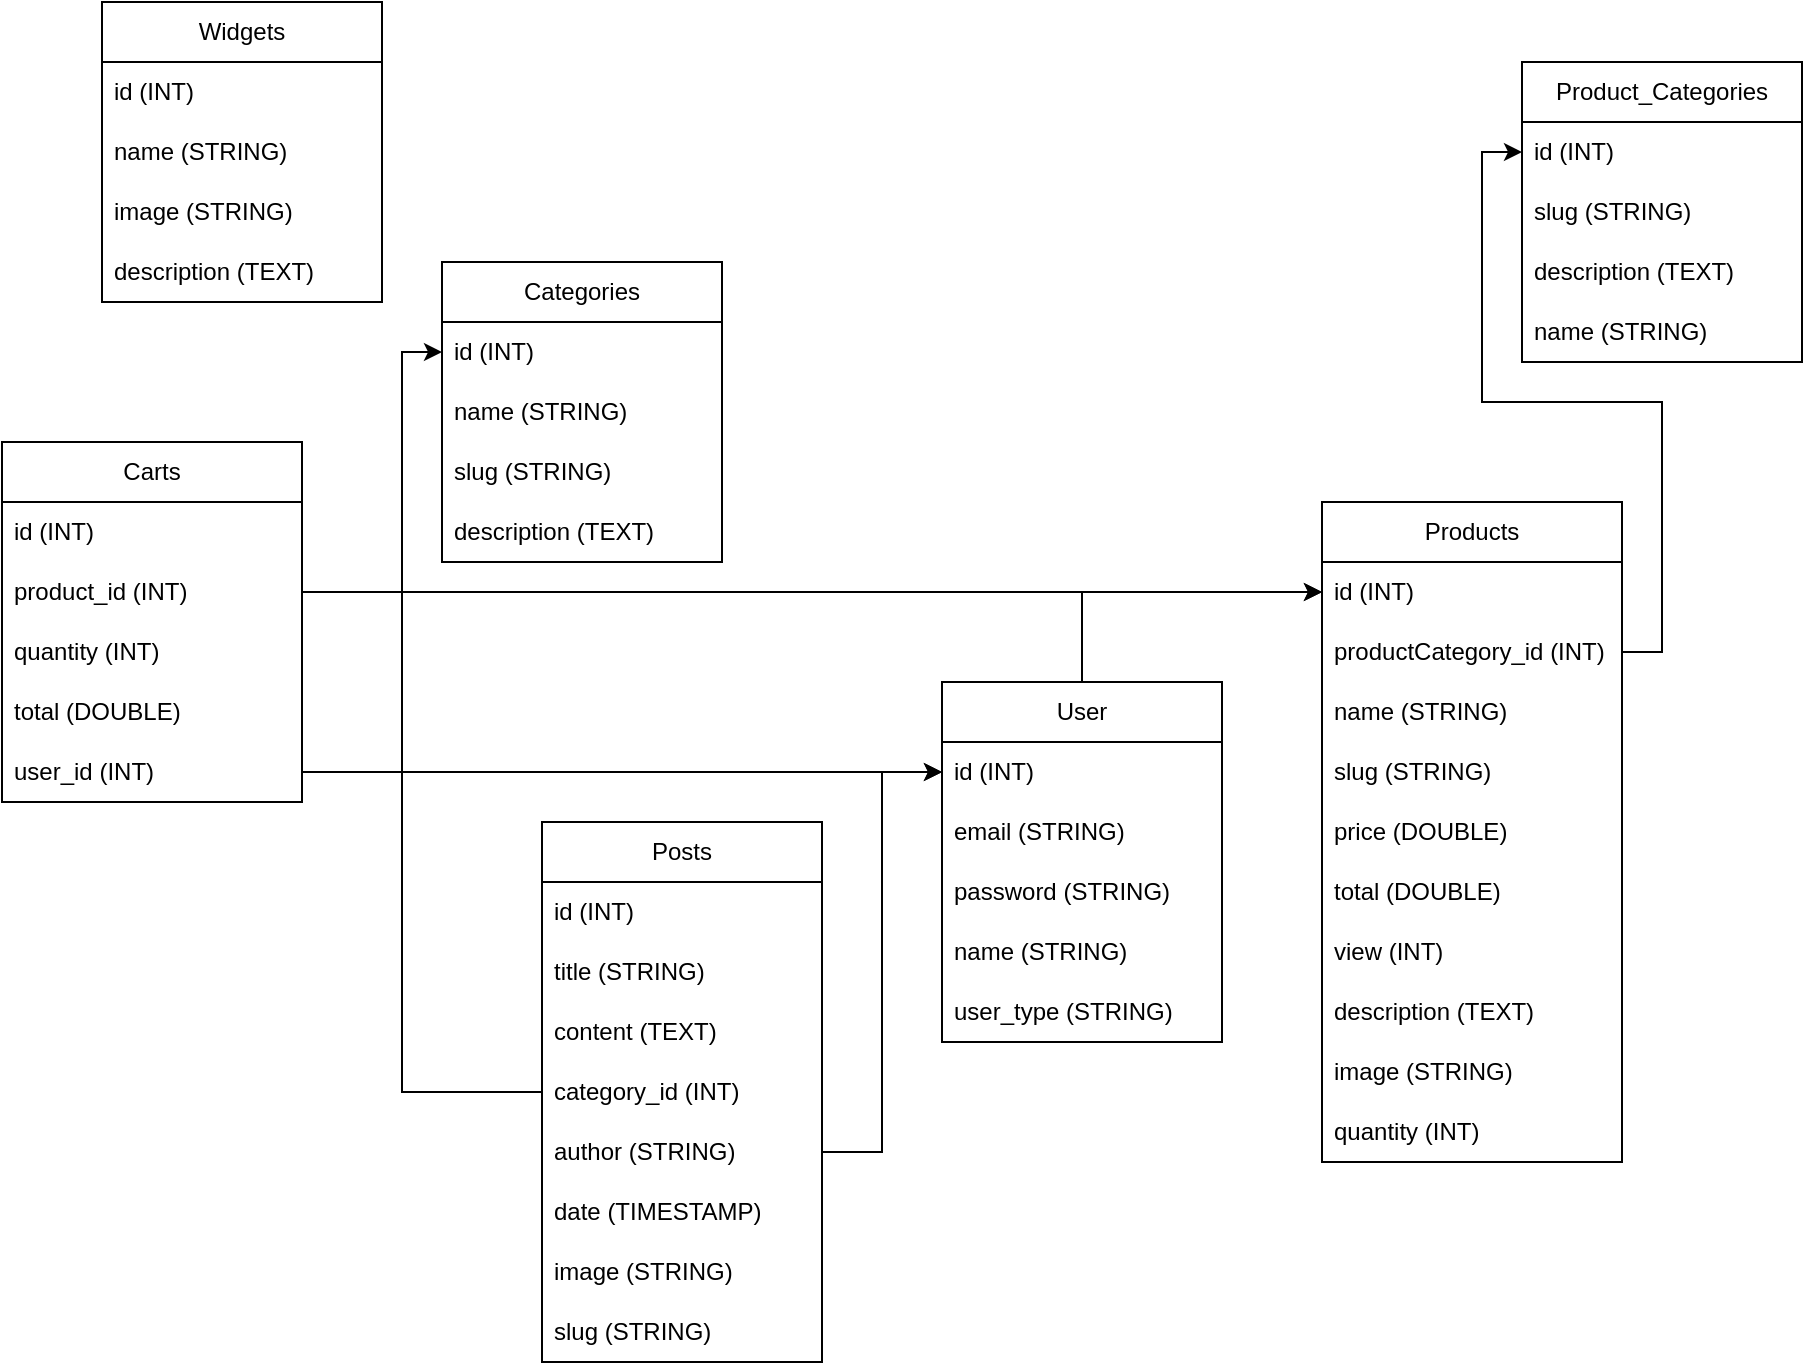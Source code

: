 <mxfile version="21.6.8" type="device">
  <diagram name="Trang-1" id="TP2k9kxdFUoyy7tJJTRJ">
    <mxGraphModel dx="1621" dy="1593" grid="1" gridSize="10" guides="1" tooltips="1" connect="1" arrows="1" fold="1" page="1" pageScale="1" pageWidth="827" pageHeight="1169" math="0" shadow="0">
      <root>
        <mxCell id="0" />
        <mxCell id="1" parent="0" />
        <mxCell id="s3DOoun70Od5AQNxIqKq-9" value="Products" style="swimlane;fontStyle=0;childLayout=stackLayout;horizontal=1;startSize=30;horizontalStack=0;resizeParent=1;resizeParentMax=0;resizeLast=0;collapsible=1;marginBottom=0;whiteSpace=wrap;html=1;" parent="1" vertex="1">
          <mxGeometry x="490" y="130" width="150" height="330" as="geometry" />
        </mxCell>
        <mxCell id="s3DOoun70Od5AQNxIqKq-10" value="id (INT)" style="text;strokeColor=none;fillColor=none;align=left;verticalAlign=middle;spacingLeft=4;spacingRight=4;overflow=hidden;points=[[0,0.5],[1,0.5]];portConstraint=eastwest;rotatable=0;whiteSpace=wrap;html=1;" parent="s3DOoun70Od5AQNxIqKq-9" vertex="1">
          <mxGeometry y="30" width="150" height="30" as="geometry" />
        </mxCell>
        <mxCell id="s3DOoun70Od5AQNxIqKq-11" value="productCategory_id (INT)" style="text;strokeColor=none;fillColor=none;align=left;verticalAlign=middle;spacingLeft=4;spacingRight=4;overflow=hidden;points=[[0,0.5],[1,0.5]];portConstraint=eastwest;rotatable=0;whiteSpace=wrap;html=1;" parent="s3DOoun70Od5AQNxIqKq-9" vertex="1">
          <mxGeometry y="60" width="150" height="30" as="geometry" />
        </mxCell>
        <mxCell id="s3DOoun70Od5AQNxIqKq-12" value="name (STRING)" style="text;strokeColor=none;fillColor=none;align=left;verticalAlign=middle;spacingLeft=4;spacingRight=4;overflow=hidden;points=[[0,0.5],[1,0.5]];portConstraint=eastwest;rotatable=0;whiteSpace=wrap;html=1;" parent="s3DOoun70Od5AQNxIqKq-9" vertex="1">
          <mxGeometry y="90" width="150" height="30" as="geometry" />
        </mxCell>
        <mxCell id="s3DOoun70Od5AQNxIqKq-13" value="slug (STRING)" style="text;strokeColor=none;fillColor=none;align=left;verticalAlign=middle;spacingLeft=4;spacingRight=4;overflow=hidden;points=[[0,0.5],[1,0.5]];portConstraint=eastwest;rotatable=0;whiteSpace=wrap;html=1;" parent="s3DOoun70Od5AQNxIqKq-9" vertex="1">
          <mxGeometry y="120" width="150" height="30" as="geometry" />
        </mxCell>
        <mxCell id="s3DOoun70Od5AQNxIqKq-14" value="price (DOUBLE)" style="text;strokeColor=none;fillColor=none;align=left;verticalAlign=middle;spacingLeft=4;spacingRight=4;overflow=hidden;points=[[0,0.5],[1,0.5]];portConstraint=eastwest;rotatable=0;whiteSpace=wrap;html=1;" parent="s3DOoun70Od5AQNxIqKq-9" vertex="1">
          <mxGeometry y="150" width="150" height="30" as="geometry" />
        </mxCell>
        <mxCell id="s3DOoun70Od5AQNxIqKq-15" value="total (DOUBLE)" style="text;strokeColor=none;fillColor=none;align=left;verticalAlign=middle;spacingLeft=4;spacingRight=4;overflow=hidden;points=[[0,0.5],[1,0.5]];portConstraint=eastwest;rotatable=0;whiteSpace=wrap;html=1;" parent="s3DOoun70Od5AQNxIqKq-9" vertex="1">
          <mxGeometry y="180" width="150" height="30" as="geometry" />
        </mxCell>
        <mxCell id="s3DOoun70Od5AQNxIqKq-16" value="view (INT)" style="text;strokeColor=none;fillColor=none;align=left;verticalAlign=middle;spacingLeft=4;spacingRight=4;overflow=hidden;points=[[0,0.5],[1,0.5]];portConstraint=eastwest;rotatable=0;whiteSpace=wrap;html=1;" parent="s3DOoun70Od5AQNxIqKq-9" vertex="1">
          <mxGeometry y="210" width="150" height="30" as="geometry" />
        </mxCell>
        <mxCell id="s3DOoun70Od5AQNxIqKq-17" value="description (TEXT)" style="text;strokeColor=none;fillColor=none;align=left;verticalAlign=middle;spacingLeft=4;spacingRight=4;overflow=hidden;points=[[0,0.5],[1,0.5]];portConstraint=eastwest;rotatable=0;whiteSpace=wrap;html=1;" parent="s3DOoun70Od5AQNxIqKq-9" vertex="1">
          <mxGeometry y="240" width="150" height="30" as="geometry" />
        </mxCell>
        <mxCell id="s3DOoun70Od5AQNxIqKq-18" value="image (STRING)" style="text;strokeColor=none;fillColor=none;align=left;verticalAlign=middle;spacingLeft=4;spacingRight=4;overflow=hidden;points=[[0,0.5],[1,0.5]];portConstraint=eastwest;rotatable=0;whiteSpace=wrap;html=1;" parent="s3DOoun70Od5AQNxIqKq-9" vertex="1">
          <mxGeometry y="270" width="150" height="30" as="geometry" />
        </mxCell>
        <mxCell id="s3DOoun70Od5AQNxIqKq-66" value="quantity (INT)" style="text;strokeColor=none;fillColor=none;align=left;verticalAlign=middle;spacingLeft=4;spacingRight=4;overflow=hidden;points=[[0,0.5],[1,0.5]];portConstraint=eastwest;rotatable=0;whiteSpace=wrap;html=1;" parent="s3DOoun70Od5AQNxIqKq-9" vertex="1">
          <mxGeometry y="300" width="150" height="30" as="geometry" />
        </mxCell>
        <mxCell id="s3DOoun70Od5AQNxIqKq-20" value="Carts" style="swimlane;fontStyle=0;childLayout=stackLayout;horizontal=1;startSize=30;horizontalStack=0;resizeParent=1;resizeParentMax=0;resizeLast=0;collapsible=1;marginBottom=0;whiteSpace=wrap;html=1;" parent="1" vertex="1">
          <mxGeometry x="-170" y="100" width="150" height="180" as="geometry" />
        </mxCell>
        <mxCell id="s3DOoun70Od5AQNxIqKq-21" value="id (INT)" style="text;strokeColor=none;fillColor=none;align=left;verticalAlign=middle;spacingLeft=4;spacingRight=4;overflow=hidden;points=[[0,0.5],[1,0.5]];portConstraint=eastwest;rotatable=0;whiteSpace=wrap;html=1;" parent="s3DOoun70Od5AQNxIqKq-20" vertex="1">
          <mxGeometry y="30" width="150" height="30" as="geometry" />
        </mxCell>
        <mxCell id="s3DOoun70Od5AQNxIqKq-22" value="product_id (INT)" style="text;strokeColor=none;fillColor=none;align=left;verticalAlign=middle;spacingLeft=4;spacingRight=4;overflow=hidden;points=[[0,0.5],[1,0.5]];portConstraint=eastwest;rotatable=0;whiteSpace=wrap;html=1;" parent="s3DOoun70Od5AQNxIqKq-20" vertex="1">
          <mxGeometry y="60" width="150" height="30" as="geometry" />
        </mxCell>
        <mxCell id="s3DOoun70Od5AQNxIqKq-25" value="quantity (INT)" style="text;strokeColor=none;fillColor=none;align=left;verticalAlign=middle;spacingLeft=4;spacingRight=4;overflow=hidden;points=[[0,0.5],[1,0.5]];portConstraint=eastwest;rotatable=0;whiteSpace=wrap;html=1;" parent="s3DOoun70Od5AQNxIqKq-20" vertex="1">
          <mxGeometry y="90" width="150" height="30" as="geometry" />
        </mxCell>
        <mxCell id="s3DOoun70Od5AQNxIqKq-81" value="total (DOUBLE)" style="text;strokeColor=none;fillColor=none;align=left;verticalAlign=middle;spacingLeft=4;spacingRight=4;overflow=hidden;points=[[0,0.5],[1,0.5]];portConstraint=eastwest;rotatable=0;whiteSpace=wrap;html=1;" parent="s3DOoun70Od5AQNxIqKq-20" vertex="1">
          <mxGeometry y="120" width="150" height="30" as="geometry" />
        </mxCell>
        <mxCell id="s3DOoun70Od5AQNxIqKq-68" value="user_id (INT)" style="text;strokeColor=none;fillColor=none;align=left;verticalAlign=middle;spacingLeft=4;spacingRight=4;overflow=hidden;points=[[0,0.5],[1,0.5]];portConstraint=eastwest;rotatable=0;whiteSpace=wrap;html=1;" parent="s3DOoun70Od5AQNxIqKq-20" vertex="1">
          <mxGeometry y="150" width="150" height="30" as="geometry" />
        </mxCell>
        <mxCell id="s3DOoun70Od5AQNxIqKq-32" value="Categories" style="swimlane;fontStyle=0;childLayout=stackLayout;horizontal=1;startSize=30;horizontalStack=0;resizeParent=1;resizeParentMax=0;resizeLast=0;collapsible=1;marginBottom=0;whiteSpace=wrap;html=1;" parent="1" vertex="1">
          <mxGeometry x="50" y="10" width="140" height="150" as="geometry" />
        </mxCell>
        <mxCell id="s3DOoun70Od5AQNxIqKq-33" value="id (INT)" style="text;strokeColor=none;fillColor=none;align=left;verticalAlign=middle;spacingLeft=4;spacingRight=4;overflow=hidden;points=[[0,0.5],[1,0.5]];portConstraint=eastwest;rotatable=0;whiteSpace=wrap;html=1;" parent="s3DOoun70Od5AQNxIqKq-32" vertex="1">
          <mxGeometry y="30" width="140" height="30" as="geometry" />
        </mxCell>
        <mxCell id="s3DOoun70Od5AQNxIqKq-35" value="name (STRING)" style="text;strokeColor=none;fillColor=none;align=left;verticalAlign=middle;spacingLeft=4;spacingRight=4;overflow=hidden;points=[[0,0.5],[1,0.5]];portConstraint=eastwest;rotatable=0;whiteSpace=wrap;html=1;" parent="s3DOoun70Od5AQNxIqKq-32" vertex="1">
          <mxGeometry y="60" width="140" height="30" as="geometry" />
        </mxCell>
        <mxCell id="s3DOoun70Od5AQNxIqKq-36" value="slug (STRING)" style="text;strokeColor=none;fillColor=none;align=left;verticalAlign=middle;spacingLeft=4;spacingRight=4;overflow=hidden;points=[[0,0.5],[1,0.5]];portConstraint=eastwest;rotatable=0;whiteSpace=wrap;html=1;" parent="s3DOoun70Od5AQNxIqKq-32" vertex="1">
          <mxGeometry y="90" width="140" height="30" as="geometry" />
        </mxCell>
        <mxCell id="s3DOoun70Od5AQNxIqKq-37" value="description (TEXT)" style="text;strokeColor=none;fillColor=none;align=left;verticalAlign=middle;spacingLeft=4;spacingRight=4;overflow=hidden;points=[[0,0.5],[1,0.5]];portConstraint=eastwest;rotatable=0;whiteSpace=wrap;html=1;" parent="s3DOoun70Od5AQNxIqKq-32" vertex="1">
          <mxGeometry y="120" width="140" height="30" as="geometry" />
        </mxCell>
        <mxCell id="s3DOoun70Od5AQNxIqKq-43" value="Product_Categories" style="swimlane;fontStyle=0;childLayout=stackLayout;horizontal=1;startSize=30;horizontalStack=0;resizeParent=1;resizeParentMax=0;resizeLast=0;collapsible=1;marginBottom=0;whiteSpace=wrap;html=1;" parent="1" vertex="1">
          <mxGeometry x="590" y="-90" width="140" height="150" as="geometry" />
        </mxCell>
        <mxCell id="s3DOoun70Od5AQNxIqKq-44" value="id (INT)" style="text;strokeColor=none;fillColor=none;align=left;verticalAlign=middle;spacingLeft=4;spacingRight=4;overflow=hidden;points=[[0,0.5],[1,0.5]];portConstraint=eastwest;rotatable=0;whiteSpace=wrap;html=1;" parent="s3DOoun70Od5AQNxIqKq-43" vertex="1">
          <mxGeometry y="30" width="140" height="30" as="geometry" />
        </mxCell>
        <mxCell id="s3DOoun70Od5AQNxIqKq-47" value="slug (STRING)" style="text;strokeColor=none;fillColor=none;align=left;verticalAlign=middle;spacingLeft=4;spacingRight=4;overflow=hidden;points=[[0,0.5],[1,0.5]];portConstraint=eastwest;rotatable=0;whiteSpace=wrap;html=1;" parent="s3DOoun70Od5AQNxIqKq-43" vertex="1">
          <mxGeometry y="60" width="140" height="30" as="geometry" />
        </mxCell>
        <mxCell id="s3DOoun70Od5AQNxIqKq-51" value="description (TEXT)" style="text;strokeColor=none;fillColor=none;align=left;verticalAlign=middle;spacingLeft=4;spacingRight=4;overflow=hidden;points=[[0,0.5],[1,0.5]];portConstraint=eastwest;rotatable=0;whiteSpace=wrap;html=1;" parent="s3DOoun70Od5AQNxIqKq-43" vertex="1">
          <mxGeometry y="90" width="140" height="30" as="geometry" />
        </mxCell>
        <mxCell id="s3DOoun70Od5AQNxIqKq-65" value="name (STRING)" style="text;strokeColor=none;fillColor=none;align=left;verticalAlign=middle;spacingLeft=4;spacingRight=4;overflow=hidden;points=[[0,0.5],[1,0.5]];portConstraint=eastwest;rotatable=0;whiteSpace=wrap;html=1;" parent="s3DOoun70Od5AQNxIqKq-43" vertex="1">
          <mxGeometry y="120" width="140" height="30" as="geometry" />
        </mxCell>
        <mxCell id="s3DOoun70Od5AQNxIqKq-72" value="Posts" style="swimlane;fontStyle=0;childLayout=stackLayout;horizontal=1;startSize=30;horizontalStack=0;resizeParent=1;resizeParentMax=0;resizeLast=0;collapsible=1;marginBottom=0;whiteSpace=wrap;html=1;" parent="1" vertex="1">
          <mxGeometry x="100" y="290" width="140" height="270" as="geometry" />
        </mxCell>
        <mxCell id="s3DOoun70Od5AQNxIqKq-73" value="id (INT)" style="text;strokeColor=none;fillColor=none;align=left;verticalAlign=middle;spacingLeft=4;spacingRight=4;overflow=hidden;points=[[0,0.5],[1,0.5]];portConstraint=eastwest;rotatable=0;whiteSpace=wrap;html=1;" parent="s3DOoun70Od5AQNxIqKq-72" vertex="1">
          <mxGeometry y="30" width="140" height="30" as="geometry" />
        </mxCell>
        <mxCell id="s3DOoun70Od5AQNxIqKq-74" value="title (STRING)" style="text;strokeColor=none;fillColor=none;align=left;verticalAlign=middle;spacingLeft=4;spacingRight=4;overflow=hidden;points=[[0,0.5],[1,0.5]];portConstraint=eastwest;rotatable=0;whiteSpace=wrap;html=1;" parent="s3DOoun70Od5AQNxIqKq-72" vertex="1">
          <mxGeometry y="60" width="140" height="30" as="geometry" />
        </mxCell>
        <mxCell id="s3DOoun70Od5AQNxIqKq-75" value="content (TEXT)" style="text;strokeColor=none;fillColor=none;align=left;verticalAlign=middle;spacingLeft=4;spacingRight=4;overflow=hidden;points=[[0,0.5],[1,0.5]];portConstraint=eastwest;rotatable=0;whiteSpace=wrap;html=1;" parent="s3DOoun70Od5AQNxIqKq-72" vertex="1">
          <mxGeometry y="90" width="140" height="30" as="geometry" />
        </mxCell>
        <mxCell id="s3DOoun70Od5AQNxIqKq-76" value="category_id (INT)" style="text;strokeColor=none;fillColor=none;align=left;verticalAlign=middle;spacingLeft=4;spacingRight=4;overflow=hidden;points=[[0,0.5],[1,0.5]];portConstraint=eastwest;rotatable=0;whiteSpace=wrap;html=1;" parent="s3DOoun70Od5AQNxIqKq-72" vertex="1">
          <mxGeometry y="120" width="140" height="30" as="geometry" />
        </mxCell>
        <mxCell id="s3DOoun70Od5AQNxIqKq-77" value="author (STRING)" style="text;strokeColor=none;fillColor=none;align=left;verticalAlign=middle;spacingLeft=4;spacingRight=4;overflow=hidden;points=[[0,0.5],[1,0.5]];portConstraint=eastwest;rotatable=0;whiteSpace=wrap;html=1;" parent="s3DOoun70Od5AQNxIqKq-72" vertex="1">
          <mxGeometry y="150" width="140" height="30" as="geometry" />
        </mxCell>
        <mxCell id="s3DOoun70Od5AQNxIqKq-79" value="date (TIMESTAMP)" style="text;strokeColor=none;fillColor=none;align=left;verticalAlign=middle;spacingLeft=4;spacingRight=4;overflow=hidden;points=[[0,0.5],[1,0.5]];portConstraint=eastwest;rotatable=0;whiteSpace=wrap;html=1;" parent="s3DOoun70Od5AQNxIqKq-72" vertex="1">
          <mxGeometry y="180" width="140" height="30" as="geometry" />
        </mxCell>
        <mxCell id="s3DOoun70Od5AQNxIqKq-80" value="image (STRING)" style="text;strokeColor=none;fillColor=none;align=left;verticalAlign=middle;spacingLeft=4;spacingRight=4;overflow=hidden;points=[[0,0.5],[1,0.5]];portConstraint=eastwest;rotatable=0;whiteSpace=wrap;html=1;" parent="s3DOoun70Od5AQNxIqKq-72" vertex="1">
          <mxGeometry y="210" width="140" height="30" as="geometry" />
        </mxCell>
        <mxCell id="zwUJEtStBCZtCGST_v-L-2" value="slug (STRING)" style="text;strokeColor=none;fillColor=none;align=left;verticalAlign=middle;spacingLeft=4;spacingRight=4;overflow=hidden;points=[[0,0.5],[1,0.5]];portConstraint=eastwest;rotatable=0;whiteSpace=wrap;html=1;" parent="s3DOoun70Od5AQNxIqKq-72" vertex="1">
          <mxGeometry y="240" width="140" height="30" as="geometry" />
        </mxCell>
        <mxCell id="llv5p_WNkWVaWN23FrUC-14" style="edgeStyle=orthogonalEdgeStyle;rounded=0;orthogonalLoop=1;jettySize=auto;html=1;entryX=0;entryY=0.5;entryDx=0;entryDy=0;" parent="1" source="s3DOoun70Od5AQNxIqKq-1" target="s3DOoun70Od5AQNxIqKq-10" edge="1">
          <mxGeometry relative="1" as="geometry" />
        </mxCell>
        <mxCell id="llv5p_WNkWVaWN23FrUC-15" style="edgeStyle=orthogonalEdgeStyle;rounded=0;orthogonalLoop=1;jettySize=auto;html=1;entryX=0;entryY=0.5;entryDx=0;entryDy=0;" parent="1" source="s3DOoun70Od5AQNxIqKq-68" target="s3DOoun70Od5AQNxIqKq-2" edge="1">
          <mxGeometry relative="1" as="geometry" />
        </mxCell>
        <mxCell id="llv5p_WNkWVaWN23FrUC-17" style="edgeStyle=orthogonalEdgeStyle;rounded=0;orthogonalLoop=1;jettySize=auto;html=1;entryX=0;entryY=0.5;entryDx=0;entryDy=0;" parent="1" source="s3DOoun70Od5AQNxIqKq-77" target="s3DOoun70Od5AQNxIqKq-2" edge="1">
          <mxGeometry relative="1" as="geometry" />
        </mxCell>
        <mxCell id="llv5p_WNkWVaWN23FrUC-18" style="edgeStyle=orthogonalEdgeStyle;rounded=0;orthogonalLoop=1;jettySize=auto;html=1;entryX=0;entryY=0.5;entryDx=0;entryDy=0;" parent="1" source="s3DOoun70Od5AQNxIqKq-11" target="s3DOoun70Od5AQNxIqKq-44" edge="1">
          <mxGeometry relative="1" as="geometry" />
        </mxCell>
        <mxCell id="s3DOoun70Od5AQNxIqKq-1" value="User" style="swimlane;fontStyle=0;childLayout=stackLayout;horizontal=1;startSize=30;horizontalStack=0;resizeParent=1;resizeParentMax=0;resizeLast=0;collapsible=1;marginBottom=0;whiteSpace=wrap;html=1;" parent="1" vertex="1">
          <mxGeometry x="300" y="220" width="140" height="180" as="geometry" />
        </mxCell>
        <mxCell id="s3DOoun70Od5AQNxIqKq-2" value="id (INT)" style="text;strokeColor=none;fillColor=none;align=left;verticalAlign=middle;spacingLeft=4;spacingRight=4;overflow=hidden;points=[[0,0.5],[1,0.5]];portConstraint=eastwest;rotatable=0;whiteSpace=wrap;html=1;" parent="s3DOoun70Od5AQNxIqKq-1" vertex="1">
          <mxGeometry y="30" width="140" height="30" as="geometry" />
        </mxCell>
        <mxCell id="s3DOoun70Od5AQNxIqKq-3" value="email (STRING)" style="text;strokeColor=none;fillColor=none;align=left;verticalAlign=middle;spacingLeft=4;spacingRight=4;overflow=hidden;points=[[0,0.5],[1,0.5]];portConstraint=eastwest;rotatable=0;whiteSpace=wrap;html=1;" parent="s3DOoun70Od5AQNxIqKq-1" vertex="1">
          <mxGeometry y="60" width="140" height="30" as="geometry" />
        </mxCell>
        <mxCell id="s3DOoun70Od5AQNxIqKq-4" value="password (STRING)" style="text;strokeColor=none;fillColor=none;align=left;verticalAlign=middle;spacingLeft=4;spacingRight=4;overflow=hidden;points=[[0,0.5],[1,0.5]];portConstraint=eastwest;rotatable=0;whiteSpace=wrap;html=1;" parent="s3DOoun70Od5AQNxIqKq-1" vertex="1">
          <mxGeometry y="90" width="140" height="30" as="geometry" />
        </mxCell>
        <mxCell id="s3DOoun70Od5AQNxIqKq-8" value="name (STRING)" style="text;strokeColor=none;fillColor=none;align=left;verticalAlign=middle;spacingLeft=4;spacingRight=4;overflow=hidden;points=[[0,0.5],[1,0.5]];portConstraint=eastwest;rotatable=0;whiteSpace=wrap;html=1;" parent="s3DOoun70Od5AQNxIqKq-1" vertex="1">
          <mxGeometry y="120" width="140" height="30" as="geometry" />
        </mxCell>
        <mxCell id="s3DOoun70Od5AQNxIqKq-31" value="user_type (STRING)" style="text;strokeColor=none;fillColor=none;align=left;verticalAlign=middle;spacingLeft=4;spacingRight=4;overflow=hidden;points=[[0,0.5],[1,0.5]];portConstraint=eastwest;rotatable=0;whiteSpace=wrap;html=1;" parent="s3DOoun70Od5AQNxIqKq-1" vertex="1">
          <mxGeometry y="150" width="140" height="30" as="geometry" />
        </mxCell>
        <mxCell id="llv5p_WNkWVaWN23FrUC-20" style="edgeStyle=orthogonalEdgeStyle;rounded=0;orthogonalLoop=1;jettySize=auto;html=1;entryX=0;entryY=0.5;entryDx=0;entryDy=0;" parent="1" source="s3DOoun70Od5AQNxIqKq-22" target="s3DOoun70Od5AQNxIqKq-10" edge="1">
          <mxGeometry relative="1" as="geometry" />
        </mxCell>
        <mxCell id="llv5p_WNkWVaWN23FrUC-21" style="edgeStyle=orthogonalEdgeStyle;rounded=0;orthogonalLoop=1;jettySize=auto;html=1;entryX=0;entryY=0.5;entryDx=0;entryDy=0;" parent="1" source="s3DOoun70Od5AQNxIqKq-76" target="s3DOoun70Od5AQNxIqKq-33" edge="1">
          <mxGeometry relative="1" as="geometry" />
        </mxCell>
        <mxCell id="llv5p_WNkWVaWN23FrUC-22" value="Widgets" style="swimlane;fontStyle=0;childLayout=stackLayout;horizontal=1;startSize=30;horizontalStack=0;resizeParent=1;resizeParentMax=0;resizeLast=0;collapsible=1;marginBottom=0;whiteSpace=wrap;html=1;" parent="1" vertex="1">
          <mxGeometry x="-120" y="-120" width="140" height="150" as="geometry" />
        </mxCell>
        <mxCell id="llv5p_WNkWVaWN23FrUC-23" value="id (INT)" style="text;strokeColor=none;fillColor=none;align=left;verticalAlign=middle;spacingLeft=4;spacingRight=4;overflow=hidden;points=[[0,0.5],[1,0.5]];portConstraint=eastwest;rotatable=0;whiteSpace=wrap;html=1;" parent="llv5p_WNkWVaWN23FrUC-22" vertex="1">
          <mxGeometry y="30" width="140" height="30" as="geometry" />
        </mxCell>
        <mxCell id="llv5p_WNkWVaWN23FrUC-24" value="name (STRING)" style="text;strokeColor=none;fillColor=none;align=left;verticalAlign=middle;spacingLeft=4;spacingRight=4;overflow=hidden;points=[[0,0.5],[1,0.5]];portConstraint=eastwest;rotatable=0;whiteSpace=wrap;html=1;" parent="llv5p_WNkWVaWN23FrUC-22" vertex="1">
          <mxGeometry y="60" width="140" height="30" as="geometry" />
        </mxCell>
        <mxCell id="llv5p_WNkWVaWN23FrUC-25" value="image (STRING)" style="text;strokeColor=none;fillColor=none;align=left;verticalAlign=middle;spacingLeft=4;spacingRight=4;overflow=hidden;points=[[0,0.5],[1,0.5]];portConstraint=eastwest;rotatable=0;whiteSpace=wrap;html=1;" parent="llv5p_WNkWVaWN23FrUC-22" vertex="1">
          <mxGeometry y="90" width="140" height="30" as="geometry" />
        </mxCell>
        <mxCell id="llv5p_WNkWVaWN23FrUC-26" value="description (TEXT)" style="text;strokeColor=none;fillColor=none;align=left;verticalAlign=middle;spacingLeft=4;spacingRight=4;overflow=hidden;points=[[0,0.5],[1,0.5]];portConstraint=eastwest;rotatable=0;whiteSpace=wrap;html=1;" parent="llv5p_WNkWVaWN23FrUC-22" vertex="1">
          <mxGeometry y="120" width="140" height="30" as="geometry" />
        </mxCell>
      </root>
    </mxGraphModel>
  </diagram>
</mxfile>
